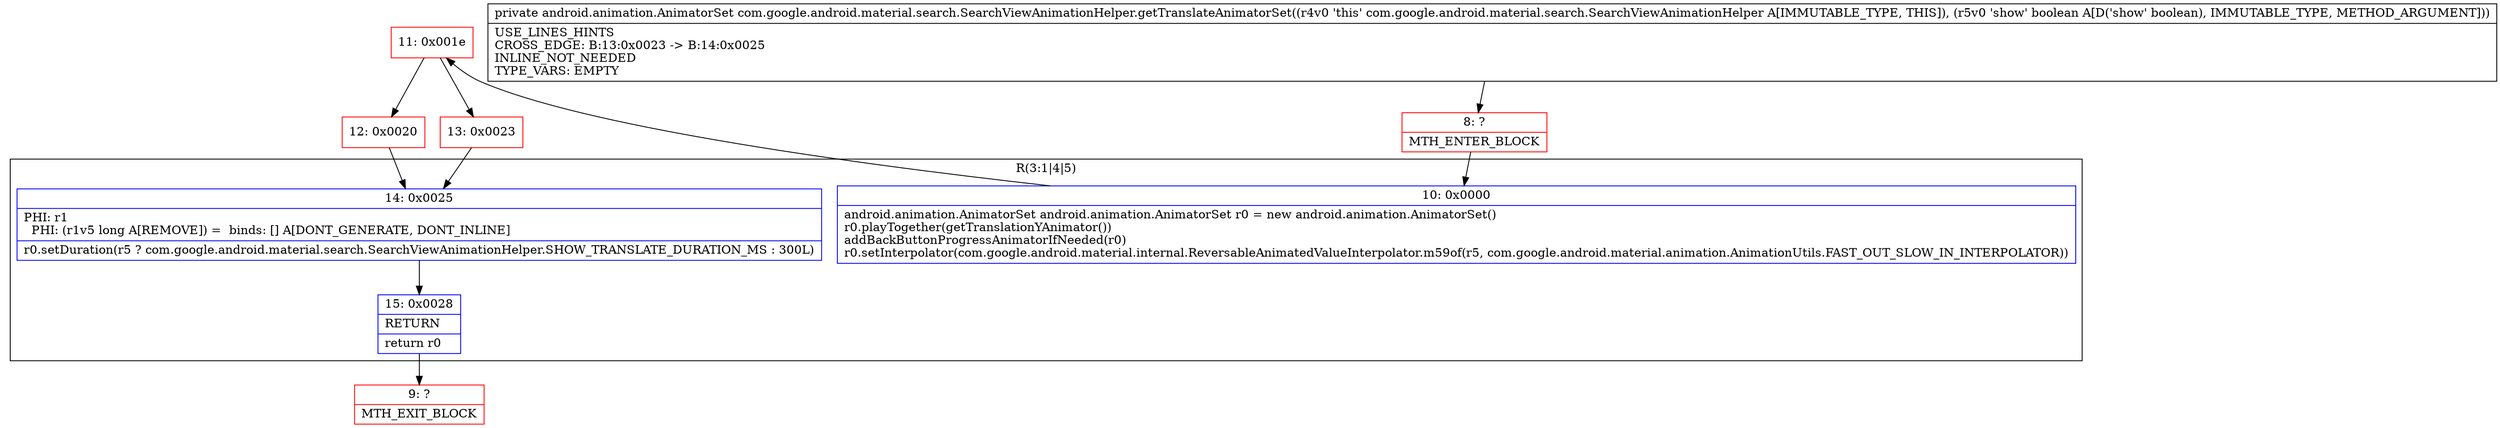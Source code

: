 digraph "CFG forcom.google.android.material.search.SearchViewAnimationHelper.getTranslateAnimatorSet(Z)Landroid\/animation\/AnimatorSet;" {
subgraph cluster_Region_1055926181 {
label = "R(3:1|4|5)";
node [shape=record,color=blue];
Node_10 [shape=record,label="{10\:\ 0x0000|android.animation.AnimatorSet android.animation.AnimatorSet r0 = new android.animation.AnimatorSet()\lr0.playTogether(getTranslationYAnimator())\laddBackButtonProgressAnimatorIfNeeded(r0)\lr0.setInterpolator(com.google.android.material.internal.ReversableAnimatedValueInterpolator.m59of(r5, com.google.android.material.animation.AnimationUtils.FAST_OUT_SLOW_IN_INTERPOLATOR))\l}"];
Node_14 [shape=record,label="{14\:\ 0x0025|PHI: r1 \l  PHI: (r1v5 long A[REMOVE]) =  binds: [] A[DONT_GENERATE, DONT_INLINE]\l|r0.setDuration(r5 ? com.google.android.material.search.SearchViewAnimationHelper.SHOW_TRANSLATE_DURATION_MS : 300L)\l}"];
Node_15 [shape=record,label="{15\:\ 0x0028|RETURN\l|return r0\l}"];
}
Node_8 [shape=record,color=red,label="{8\:\ ?|MTH_ENTER_BLOCK\l}"];
Node_11 [shape=record,color=red,label="{11\:\ 0x001e}"];
Node_12 [shape=record,color=red,label="{12\:\ 0x0020}"];
Node_9 [shape=record,color=red,label="{9\:\ ?|MTH_EXIT_BLOCK\l}"];
Node_13 [shape=record,color=red,label="{13\:\ 0x0023}"];
MethodNode[shape=record,label="{private android.animation.AnimatorSet com.google.android.material.search.SearchViewAnimationHelper.getTranslateAnimatorSet((r4v0 'this' com.google.android.material.search.SearchViewAnimationHelper A[IMMUTABLE_TYPE, THIS]), (r5v0 'show' boolean A[D('show' boolean), IMMUTABLE_TYPE, METHOD_ARGUMENT]))  | USE_LINES_HINTS\lCROSS_EDGE: B:13:0x0023 \-\> B:14:0x0025\lINLINE_NOT_NEEDED\lTYPE_VARS: EMPTY\l}"];
MethodNode -> Node_8;Node_10 -> Node_11;
Node_14 -> Node_15;
Node_15 -> Node_9;
Node_8 -> Node_10;
Node_11 -> Node_12;
Node_11 -> Node_13;
Node_12 -> Node_14;
Node_13 -> Node_14;
}

